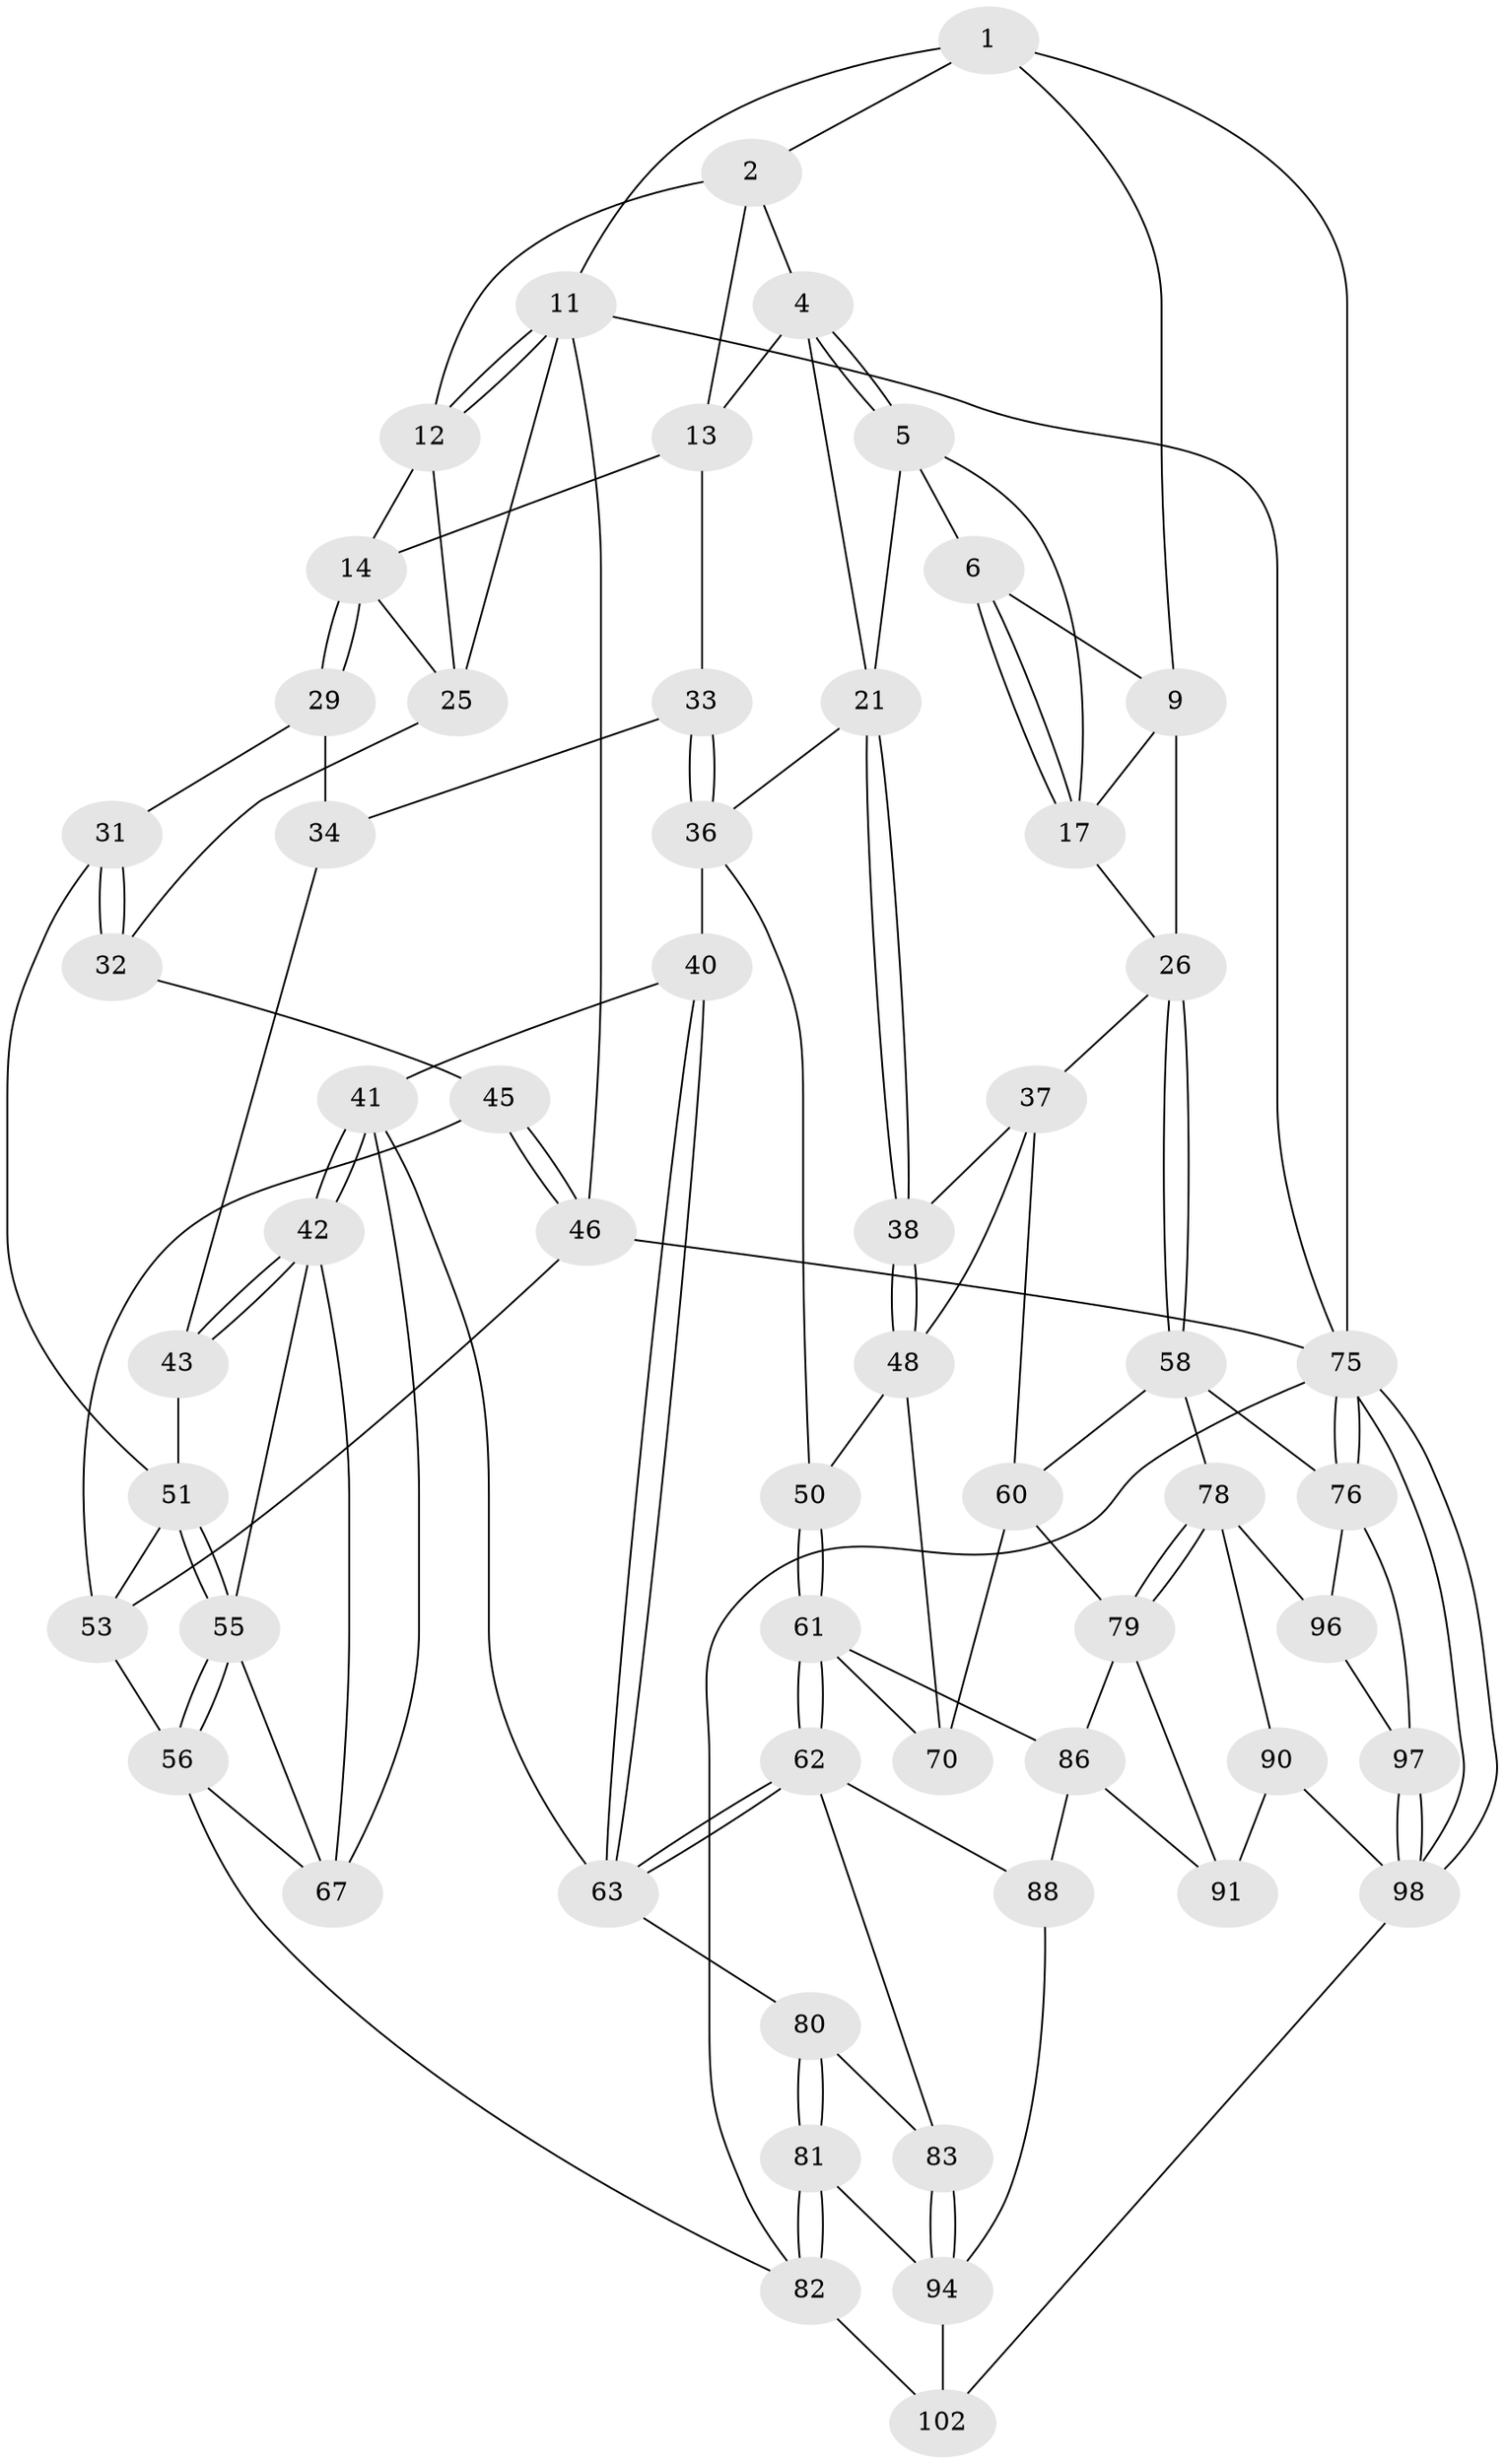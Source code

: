 // original degree distribution, {3: 0.0196078431372549, 4: 0.21568627450980393, 5: 0.5686274509803921, 6: 0.19607843137254902}
// Generated by graph-tools (version 1.1) at 2025/11/02/21/25 10:11:12]
// undirected, 58 vertices, 132 edges
graph export_dot {
graph [start="1"]
  node [color=gray90,style=filled];
  1 [pos="+0.7879217725654535+0",super="+8"];
  2 [pos="+0.39331014715511775+0",super="+3"];
  4 [pos="+0.6172203789978868+0.13417642937640337",super="+18"];
  5 [pos="+0.6600096818979458+0.12771650726017564",super="+20"];
  6 [pos="+0.6887441228050312+0.08823121526888392",super="+7"];
  9 [pos="+1+0.10194511965040237",super="+10"];
  11 [pos="+0+0",super="+24"];
  12 [pos="+0.18777763705689995+0",super="+16"];
  13 [pos="+0.4271781744612097+0.16034228901423142",super="+19"];
  14 [pos="+0.2625733323177045+0.23038464291488778",super="+15"];
  17 [pos="+0.8596518594642911+0.17791020874750893",super="+23"];
  21 [pos="+0.7049857042127982+0.36638445835253275",super="+22"];
  25 [pos="+0+0.26187179015729106",super="+28"];
  26 [pos="+1+0.3971826847974174",super="+27"];
  29 [pos="+0.26320628376928534+0.2388883884708633",super="+30"];
  31 [pos="+0.19735499490087938+0.396298718040265",super="+47"];
  32 [pos="+0.10120657721774388+0.37073690671870985",super="+44"];
  33 [pos="+0.49251072178906086+0.30913391376500926"];
  34 [pos="+0.38573905314979445+0.3139163766611502",super="+35"];
  36 [pos="+0.542389825238018+0.3773811834864456",super="+39"];
  37 [pos="+0.9601595273670788+0.45595685418400944",super="+54"];
  38 [pos="+0.735252176716334+0.4200074232772159"];
  40 [pos="+0.42698825344953384+0.5251384238475079"];
  41 [pos="+0.3909840964546309+0.5339471553611836",super="+66"];
  42 [pos="+0.32992683832658964+0.5074339181273271",super="+64"];
  43 [pos="+0.31121890836241844+0.49065347994228575"];
  45 [pos="+0+0.5394009921800996"];
  46 [pos="+0+0.5864087003798302",super="+71"];
  48 [pos="+0.7390456656096931+0.5292288179391387",super="+49"];
  50 [pos="+0.5917297215505367+0.5542656276432626"];
  51 [pos="+0.13024224342352558+0.576174629002773",super="+52"];
  53 [pos="+0.07551428869564937+0.5569289044533986",super="+57"];
  55 [pos="+0.1541442250604473+0.6358689927991032",super="+65"];
  56 [pos="+0.11669516126045205+0.7833745227712163",super="+73"];
  58 [pos="+1+0.6838560232712063",super="+59"];
  60 [pos="+0.8811285429574989+0.6399153792522916",super="+69"];
  61 [pos="+0.5758910867774322+0.6997908972216287",super="+72"];
  62 [pos="+0.554547265677789+0.7071351796309543",super="+84"];
  63 [pos="+0.5441512445831962+0.6942643224740318",super="+74"];
  67 [pos="+0.282100935534247+0.7340022098824046",super="+68"];
  70 [pos="+0.6986176329458244+0.6516464293483164"];
  75 [pos="+1+1",super="+93"];
  76 [pos="+1+0.7869685474302519",super="+77"];
  78 [pos="+0.8598212602129636+0.7935169351009278",super="+89"];
  79 [pos="+0.7345262614011673+0.6975429127103989",super="+85"];
  80 [pos="+0.39973349867378166+0.7115243015821353"];
  81 [pos="+0.35689272957333923+0.8741601539849704"];
  82 [pos="+0.35226634456214906+0.8782208453050813",super="+101"];
  83 [pos="+0.48381368894075616+0.7775504426807954"];
  86 [pos="+0.6545585647905444+0.776710759881248",super="+87"];
  88 [pos="+0.5887204019314948+0.8863589277192502"];
  90 [pos="+0.8506772801449988+0.8390720741730033",super="+100"];
  91 [pos="+0.7354205581557249+0.8384739964766403",super="+92"];
  94 [pos="+0.42913648249613484+0.826288933503134",super="+95"];
  96 [pos="+0.8905012127814602+0.8232181590375854"];
  97 [pos="+0.9585570651963743+0.9085242221572788"];
  98 [pos="+0.919037980561584+1",super="+99"];
  102 [pos="+0.4243344815551493+1"];
  1 -- 2;
  1 -- 11;
  1 -- 75;
  1 -- 9;
  2 -- 12;
  2 -- 4;
  2 -- 13;
  4 -- 5;
  4 -- 5;
  4 -- 21;
  4 -- 13;
  5 -- 6;
  5 -- 17;
  5 -- 21;
  6 -- 17;
  6 -- 17;
  6 -- 9;
  9 -- 26;
  9 -- 17;
  11 -- 12;
  11 -- 12;
  11 -- 75;
  11 -- 25;
  11 -- 46;
  12 -- 25;
  12 -- 14;
  13 -- 14;
  13 -- 33;
  14 -- 29;
  14 -- 29;
  14 -- 25;
  17 -- 26;
  21 -- 38;
  21 -- 38;
  21 -- 36;
  25 -- 32;
  26 -- 58;
  26 -- 58;
  26 -- 37;
  29 -- 34 [weight=2];
  29 -- 31;
  31 -- 32 [weight=2];
  31 -- 32;
  31 -- 51;
  32 -- 45;
  33 -- 34;
  33 -- 36;
  33 -- 36;
  34 -- 43;
  36 -- 40;
  36 -- 50;
  37 -- 38;
  37 -- 48;
  37 -- 60;
  38 -- 48;
  38 -- 48;
  40 -- 41;
  40 -- 63;
  40 -- 63;
  41 -- 42;
  41 -- 42;
  41 -- 67;
  41 -- 63;
  42 -- 43;
  42 -- 43;
  42 -- 55;
  42 -- 67;
  43 -- 51;
  45 -- 46;
  45 -- 46;
  45 -- 53;
  46 -- 53;
  46 -- 75;
  48 -- 50;
  48 -- 70;
  50 -- 61;
  50 -- 61;
  51 -- 55;
  51 -- 55;
  51 -- 53;
  53 -- 56;
  55 -- 56;
  55 -- 56;
  55 -- 67;
  56 -- 82;
  56 -- 67;
  58 -- 76;
  58 -- 60;
  58 -- 78;
  60 -- 70;
  60 -- 79;
  61 -- 62;
  61 -- 62;
  61 -- 86;
  61 -- 70;
  62 -- 63;
  62 -- 63;
  62 -- 88;
  62 -- 83;
  63 -- 80;
  75 -- 76;
  75 -- 76;
  75 -- 98;
  75 -- 98;
  75 -- 82;
  76 -- 97;
  76 -- 96;
  78 -- 79;
  78 -- 79;
  78 -- 96;
  78 -- 90;
  79 -- 91;
  79 -- 86;
  80 -- 81;
  80 -- 81;
  80 -- 83;
  81 -- 82;
  81 -- 82;
  81 -- 94;
  82 -- 102;
  83 -- 94;
  83 -- 94;
  86 -- 88;
  86 -- 91;
  88 -- 94;
  90 -- 91 [weight=2];
  90 -- 98;
  94 -- 102;
  96 -- 97;
  97 -- 98;
  97 -- 98;
  98 -- 102;
}
